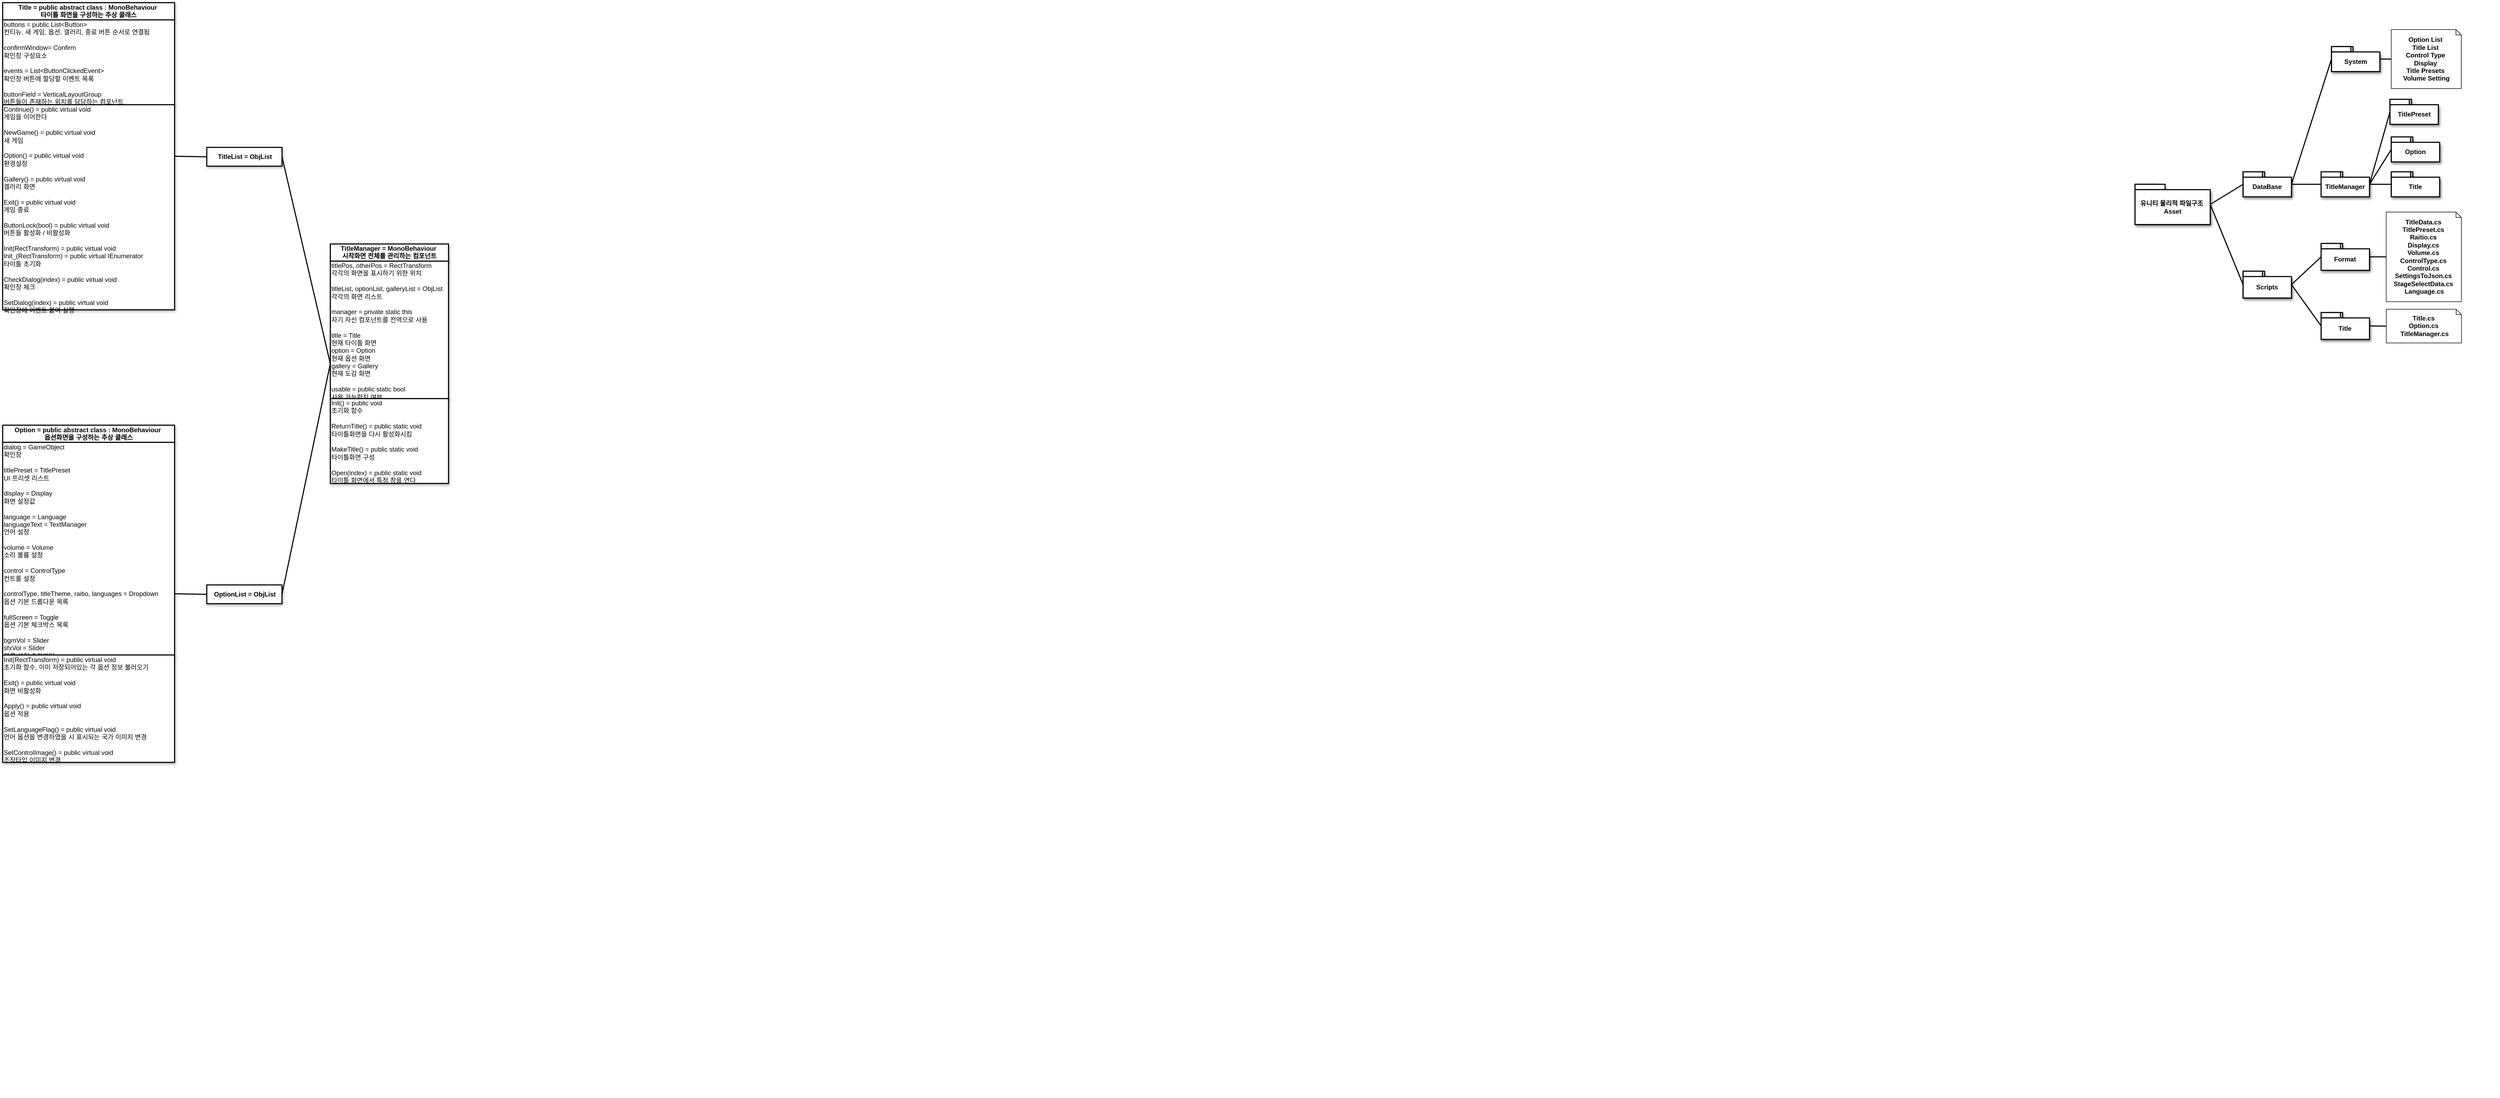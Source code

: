 <mxfile version="21.6.6" type="device">
  <diagram name="페이지-1" id="QL_9wsXnsaVIYpuiSXiQ">
    <mxGraphModel dx="2607" dy="1333" grid="1" gridSize="10" guides="1" tooltips="1" connect="1" arrows="1" fold="1" page="1" pageScale="1" pageWidth="827" pageHeight="1169" math="0" shadow="0">
      <root>
        <mxCell id="0" />
        <mxCell id="1" parent="0" />
        <mxCell id="ZIbTZjHyzcT9zax5rJuE-1" style="shape=rect;fillColor=none;strokeColor=none;shadow=1;strokeWidth=2;opacity=100.0;gliffyId=37;" vertex="1" parent="1">
          <mxGeometry x="370" y="80" width="320" height="572" as="geometry" />
        </mxCell>
        <mxCell id="ZIbTZjHyzcT9zax5rJuE-2" value="&lt;div style=&#39;width: 317.0px;height:auto;word-break: break-word;&#39;&gt;&lt;div align=&quot;center&quot;&gt;&lt;span style=&quot;font-size: 12px; font-family: Arial; white-space: pre-wrap; font-weight: bold; text-decoration: none; line-height: 14px; color: rgb(0, 0, 0);&quot;&gt;Title = public abstract class : MonoBehaviour &lt;/span&gt;&lt;/div&gt;&lt;div align=&quot;center&quot;&gt;&lt;span style=&quot;font-size: 12px; font-family: Arial; white-space: pre-wrap; font-weight: bold; text-decoration: none; line-height: 14px; color: rgb(0, 0, 0);&quot;&gt;타이틀 화면을 구성하는 추상 클래스&lt;/span&gt;&lt;/div&gt;&lt;/div&gt;" style="shape=rect;shadow=1;strokeWidth=2;fillColor=#ffffff;strokeColor=#000000;opacity=100.0;html=1;nl2Br=0;verticalAlign=top;align=center;spacingLeft=0.0;spacingRight=0;spacingTop=-5.0;spacingBottom=2;whiteSpace=wrap;gliffyId=38;" vertex="1" parent="ZIbTZjHyzcT9zax5rJuE-1">
          <mxGeometry width="320" height="32" as="geometry" />
        </mxCell>
        <mxCell id="ZIbTZjHyzcT9zax5rJuE-3" value="&lt;div style=&#39;width: 317.0px;height:auto;word-break: break-word;&#39;&gt;&lt;div align=&quot;left&quot;&gt;&lt;span style=&quot;font-size: 12px; font-family: Arial; white-space: pre-wrap; font-weight: normal; text-decoration: none; line-height: 14px; color: rgb(0, 0, 0);&quot;&gt;buttons = public List&amp;lt;Button&amp;gt; &lt;/span&gt;&lt;/div&gt;&lt;div align=&quot;left&quot;&gt;&lt;span style=&quot;font-size: 12px; font-family: Arial; white-space: pre-wrap; font-weight: normal; text-decoration: none; line-height: 14px; color: rgb(0, 0, 0);&quot;&gt;컨티뉴, 새 게임, 옵션, 갤러리, 종료 버튼 순서로 연결됨 &lt;/span&gt;&lt;/div&gt;&lt;div align=&quot;left&quot;&gt;&lt;span style=&quot;font-size: 12px; font-family: Arial; white-space: pre-wrap; font-weight: normal; text-decoration: none; line-height: 14px; color: rgb(0, 0, 0);&quot;&gt; &lt;/span&gt;&lt;/div&gt;&lt;div align=&quot;left&quot;&gt;&lt;span style=&quot;font-size: 12px; font-family: Arial; white-space: pre-wrap; font-weight: normal; text-decoration: none; line-height: 14px; color: rgb(0, 0, 0);&quot;&gt;confirmWindow= Confirm &lt;/span&gt;&lt;/div&gt;&lt;div align=&quot;left&quot;&gt;&lt;span style=&quot;font-size: 12px; font-family: Arial; white-space: pre-wrap; font-weight: normal; text-decoration: none; line-height: 14px; color: rgb(0, 0, 0);&quot;&gt;확인창 구성요소 &lt;/span&gt;&lt;/div&gt;&lt;div align=&quot;left&quot;&gt;&lt;span style=&quot;font-size: 12px; font-family: Arial; white-space: pre-wrap; font-weight: normal; text-decoration: none; line-height: 14px; color: rgb(0, 0, 0);&quot;&gt; &lt;/span&gt;&lt;/div&gt;&lt;div align=&quot;left&quot;&gt;&lt;span style=&quot;font-size: 12px; font-family: Arial; white-space: pre-wrap; font-weight: normal; text-decoration: none; line-height: 14px; color: rgb(0, 0, 0);&quot;&gt;events = List&amp;lt;ButtonClickedEvent&amp;gt;  &lt;/span&gt;&lt;/div&gt;&lt;div align=&quot;left&quot;&gt;&lt;span style=&quot;font-size: 12px; font-family: Arial; white-space: pre-wrap; font-weight: normal; text-decoration: none; line-height: 14px; color: rgb(0, 0, 0);&quot;&gt;확인창 버튼에 할당할 이벤트 목록 &lt;/span&gt;&lt;/div&gt;&lt;div align=&quot;left&quot;&gt;&lt;span style=&quot;font-size: 12px; font-family: Arial; white-space: pre-wrap; font-weight: normal; text-decoration: none; line-height: 14px; color: rgb(0, 0, 0);&quot;&gt; &lt;/span&gt;&lt;/div&gt;&lt;div align=&quot;left&quot;&gt;&lt;span style=&quot;font-size: 12px; font-family: Arial; white-space: pre-wrap; font-weight: normal; text-decoration: none; line-height: 14px; color: rgb(0, 0, 0);&quot;&gt;buttonField = VerticalLayoutGroup  &lt;/span&gt;&lt;/div&gt;&lt;div align=&quot;left&quot;&gt;&lt;span style=&quot;font-size: 12px; font-family: Arial; white-space: pre-wrap; font-weight: normal; text-decoration: none; line-height: 14px; color: rgb(0, 0, 0);&quot;&gt;버튼들이 존재하는 위치를 담당하는 컴포넌트&lt;/span&gt;&lt;/div&gt;&lt;/div&gt;" style="shape=rect;shadow=1;strokeWidth=2;fillColor=#ffffff;strokeColor=#000000;opacity=100.0;html=1;nl2Br=0;verticalAlign=top;align=left;spacingLeft=0.0;spacingRight=0;spacingTop=-5.0;spacingBottom=2;whiteSpace=wrap;gliffyId=40;" vertex="1" parent="ZIbTZjHyzcT9zax5rJuE-1">
          <mxGeometry y="32" width="320" height="158" as="geometry" />
        </mxCell>
        <mxCell id="ZIbTZjHyzcT9zax5rJuE-4" value="&lt;div style=&#39;width: 317.0px;height:auto;word-break: break-word;&#39;&gt;&lt;div align=&quot;left&quot;&gt;&lt;span style=&quot;font-size: 12px; font-family: Arial; white-space: pre-wrap; font-weight: normal; text-decoration: none; line-height: 14px; color: rgb(0, 0, 0);&quot;&gt;Continue() = public virtual void &lt;/span&gt;&lt;/div&gt;&lt;div align=&quot;left&quot;&gt;&lt;span style=&quot;font-size: 12px; font-family: Arial; white-space: pre-wrap; font-weight: normal; text-decoration: none; line-height: 14px; color: rgb(0, 0, 0);&quot;&gt;게임을 이어한다 &lt;/span&gt;&lt;/div&gt;&lt;div align=&quot;left&quot;&gt;&lt;span style=&quot;font-size: 12px; font-family: Arial; white-space: pre-wrap; font-weight: normal; text-decoration: none; line-height: 14px; color: rgb(0, 0, 0);&quot;&gt; &lt;/span&gt;&lt;/div&gt;&lt;div align=&quot;left&quot;&gt;&lt;span style=&quot;font-size: 12px; font-family: Arial; white-space: pre-wrap; font-weight: normal; text-decoration: none; line-height: 14px; color: rgb(0, 0, 0);&quot;&gt;NewGame() = public virtual void &lt;/span&gt;&lt;/div&gt;&lt;div align=&quot;left&quot;&gt;&lt;span style=&quot;font-size: 12px; font-family: Arial; white-space: pre-wrap; font-weight: normal; text-decoration: none; line-height: 14px; color: rgb(0, 0, 0);&quot;&gt;새 게임 &lt;/span&gt;&lt;/div&gt;&lt;div align=&quot;left&quot;&gt;&lt;span style=&quot;font-size: 12px; font-family: Arial; white-space: pre-wrap; font-weight: normal; text-decoration: none; line-height: 14px; color: rgb(0, 0, 0);&quot;&gt; &lt;/span&gt;&lt;/div&gt;&lt;div align=&quot;left&quot;&gt;&lt;span style=&quot;font-size: 12px; font-family: Arial; white-space: pre-wrap; font-weight: normal; text-decoration: none; line-height: 14px; color: rgb(0, 0, 0);&quot;&gt;Option() = public virtual void &lt;/span&gt;&lt;/div&gt;&lt;div align=&quot;left&quot;&gt;&lt;span style=&quot;font-size: 12px; font-family: Arial; white-space: pre-wrap; font-weight: normal; text-decoration: none; line-height: 14px; color: rgb(0, 0, 0);&quot;&gt;환경설정 &lt;/span&gt;&lt;/div&gt;&lt;div align=&quot;left&quot;&gt;&lt;span style=&quot;font-size: 12px; font-family: Arial; white-space: pre-wrap; font-weight: normal; text-decoration: none; line-height: 14px; color: rgb(0, 0, 0);&quot;&gt; &lt;/span&gt;&lt;/div&gt;&lt;div align=&quot;left&quot;&gt;&lt;span style=&quot;font-size: 12px; font-family: Arial; white-space: pre-wrap; font-weight: normal; text-decoration: none; line-height: 14px; color: rgb(0, 0, 0);&quot;&gt;Gallery() = public virtual void &lt;/span&gt;&lt;/div&gt;&lt;div align=&quot;left&quot;&gt;&lt;span style=&quot;font-size: 12px; font-family: Arial; white-space: pre-wrap; font-weight: normal; text-decoration: none; line-height: 14px; color: rgb(0, 0, 0);&quot;&gt;겔러리 화면 &lt;/span&gt;&lt;/div&gt;&lt;div align=&quot;left&quot;&gt;&lt;span style=&quot;font-size: 12px; font-family: Arial; white-space: pre-wrap; font-weight: normal; text-decoration: none; line-height: 14px; color: rgb(0, 0, 0);&quot;&gt; &lt;/span&gt;&lt;/div&gt;&lt;div align=&quot;left&quot;&gt;&lt;span style=&quot;font-size: 12px; font-family: Arial; white-space: pre-wrap; font-weight: normal; text-decoration: none; line-height: 14px; color: rgb(0, 0, 0);&quot;&gt;Exit() = public virtual void &lt;/span&gt;&lt;/div&gt;&lt;div align=&quot;left&quot;&gt;&lt;span style=&quot;font-size: 12px; font-family: Arial; white-space: pre-wrap; font-weight: normal; text-decoration: none; line-height: 14px; color: rgb(0, 0, 0);&quot;&gt;게임 종료 &lt;/span&gt;&lt;/div&gt;&lt;div align=&quot;left&quot;&gt;&lt;span style=&quot;font-size: 12px; font-family: Arial; white-space: pre-wrap; font-weight: normal; text-decoration: none; line-height: 14px; color: rgb(0, 0, 0);&quot;&gt; &lt;/span&gt;&lt;/div&gt;&lt;div align=&quot;left&quot;&gt;&lt;span style=&quot;font-size: 12px; font-family: Arial; white-space: pre-wrap; font-weight: normal; text-decoration: none; line-height: 14px; color: rgb(0, 0, 0);&quot;&gt;ButtonLock(bool) = public virtual void &lt;/span&gt;&lt;/div&gt;&lt;div align=&quot;left&quot;&gt;&lt;span style=&quot;font-size: 12px; font-family: Arial; white-space: pre-wrap; font-weight: normal; text-decoration: none; line-height: 14px; color: rgb(0, 0, 0);&quot;&gt;버튼들 활성화 / 비활성화 &lt;/span&gt;&lt;/div&gt;&lt;div align=&quot;left&quot;&gt;&lt;span style=&quot;font-size: 12px; font-family: Arial; white-space: pre-wrap; font-weight: normal; text-decoration: none; line-height: 14px; color: rgb(0, 0, 0);&quot;&gt; &lt;/span&gt;&lt;/div&gt;&lt;div align=&quot;left&quot;&gt;&lt;span style=&quot;font-size: 12px; font-family: Arial; white-space: pre-wrap; font-weight: normal; text-decoration: none; line-height: 14px; color: rgb(0, 0, 0);&quot;&gt;Init(RectTransform) = public virtual void  &lt;/span&gt;&lt;/div&gt;&lt;div align=&quot;left&quot;&gt;&lt;span style=&quot;font-size: 12px; font-family: Arial; white-space: pre-wrap; font-weight: normal; text-decoration: none; line-height: 14px; color: rgb(0, 0, 0);&quot;&gt;Init_(RectTransform) = public virtual IEnumerator  &lt;/span&gt;&lt;/div&gt;&lt;div align=&quot;left&quot;&gt;&lt;span style=&quot;font-size: 12px; font-family: Arial; white-space: pre-wrap; font-weight: normal; text-decoration: none; line-height: 14px; color: rgb(0, 0, 0);&quot;&gt;타이틀 초기화 &lt;/span&gt;&lt;/div&gt;&lt;div align=&quot;left&quot;&gt;&lt;span style=&quot;font-size: 12px; font-family: Arial; white-space: pre-wrap; font-weight: normal; text-decoration: none; line-height: 14px; color: rgb(0, 0, 0);&quot;&gt; &lt;/span&gt;&lt;/div&gt;&lt;div align=&quot;left&quot;&gt;&lt;span style=&quot;font-size: 12px; font-family: Arial; white-space: pre-wrap; font-weight: normal; text-decoration: none; line-height: 14px; color: rgb(0, 0, 0);&quot;&gt;CheckDialog(index) = public virtual void  &lt;/span&gt;&lt;/div&gt;&lt;div align=&quot;left&quot;&gt;&lt;span style=&quot;font-size: 12px; font-family: Arial; white-space: pre-wrap; font-weight: normal; text-decoration: none; line-height: 14px; color: rgb(0, 0, 0);&quot;&gt;확인창 체크 &lt;/span&gt;&lt;/div&gt;&lt;div align=&quot;left&quot;&gt;&lt;span style=&quot;font-size: 12px; font-family: Arial; white-space: pre-wrap; font-weight: normal; text-decoration: none; line-height: 14px; color: rgb(0, 0, 0);&quot;&gt; &lt;/span&gt;&lt;/div&gt;&lt;div align=&quot;left&quot;&gt;&lt;span style=&quot;font-size: 12px; font-family: Arial; white-space: pre-wrap; font-weight: normal; text-decoration: none; line-height: 14px; color: rgb(0, 0, 0);&quot;&gt;SetDialog(index) = public virtual void  &lt;/span&gt;&lt;/div&gt;&lt;div align=&quot;left&quot;&gt;&lt;span style=&quot;font-size: 12px; font-family: Arial; white-space: pre-wrap; font-weight: normal; text-decoration: none; line-height: 14px; color: rgb(0, 0, 0);&quot;&gt;확인창에 이벤트 붙여 실행&lt;/span&gt;&lt;/div&gt;&lt;/div&gt;" style="shape=rect;shadow=1;strokeWidth=2;fillColor=#ffffff;strokeColor=#000000;opacity=100.0;html=1;nl2Br=0;verticalAlign=top;align=left;spacingLeft=0.0;spacingRight=0;spacingTop=-5.0;spacingBottom=2;whiteSpace=wrap;gliffyId=42;" vertex="1" parent="ZIbTZjHyzcT9zax5rJuE-1">
          <mxGeometry y="190" width="320" height="382" as="geometry" />
        </mxCell>
        <mxCell id="ZIbTZjHyzcT9zax5rJuE-5" value="&lt;div style=&#39;width: 133.0px;height:auto;word-break: break-word;&#39;&gt;&lt;div align=&quot;center&quot;&gt;&lt;span style=&quot;font-size: 12px; font-family: Arial; white-space: pre-wrap; font-weight: bold; text-decoration: none; line-height: 14px; color: rgb(0, 0, 0);&quot;&gt;TitleList = ObjList&lt;/span&gt;&lt;/div&gt;&lt;/div&gt;" style="shape=rect;shadow=1;strokeWidth=2;fillColor=#ffffff;strokeColor=#000000;opacity=100.0;html=1;nl2Br=0;verticalAlign=middle;align=center;spacingLeft=2.0;spacingRight=0;whiteSpace=wrap;gliffyId=35;" vertex="1" parent="1">
          <mxGeometry x="750" y="349.5" width="140" height="35" as="geometry" />
        </mxCell>
        <mxCell id="ZIbTZjHyzcT9zax5rJuE-6" style="shape=filledEdge;strokeWidth=2;strokeColor=#000000;fillColor=none;startArrow=none;startFill=0;startSize=6;endArrow=none;endFill=0;endSize=6;rounded=0;gliffyId=34;exitX=1.0;exitY=0.5;exitPerimeter=0;entryX=0.0;entryY=0.5;entryPerimeter=0;" edge="1" parent="1" source="ZIbTZjHyzcT9zax5rJuE-1" target="ZIbTZjHyzcT9zax5rJuE-5">
          <mxGeometry width="100" height="100" relative="1" as="geometry">
            <Array as="points">
              <mxPoint x="690" y="366" />
              <mxPoint x="750" y="367" />
            </Array>
          </mxGeometry>
        </mxCell>
        <mxCell id="ZIbTZjHyzcT9zax5rJuE-7" value="&lt;div style=&#39;width: 133.0px;height:auto;word-break: break-word;&#39;&gt;&lt;div align=&quot;center&quot;&gt;&lt;span style=&quot;font-size: 12px; font-family: Arial; white-space: pre-wrap; font-weight: bold; text-decoration: none; line-height: 14px; color: rgb(0, 0, 0);&quot;&gt;OptionList = ObjList&lt;/span&gt;&lt;/div&gt;&lt;/div&gt;" style="shape=rect;shadow=1;strokeWidth=2;fillColor=#ffffff;strokeColor=#000000;opacity=100.0;html=1;nl2Br=0;verticalAlign=middle;align=center;spacingLeft=2.0;spacingRight=0;whiteSpace=wrap;gliffyId=32;" vertex="1" parent="1">
          <mxGeometry x="750" y="1164.395" width="140" height="35" as="geometry" />
        </mxCell>
        <mxCell id="ZIbTZjHyzcT9zax5rJuE-8" style="shape=rect;fillColor=none;strokeColor=none;shadow=1;strokeWidth=2;opacity=100.0;gliffyId=23;" vertex="1" parent="1">
          <mxGeometry x="980" y="529.395" width="220" height="446" as="geometry" />
        </mxCell>
        <mxCell id="ZIbTZjHyzcT9zax5rJuE-9" value="&lt;div style=&#39;width: 217.0px;height:auto;word-break: break-word;&#39;&gt;&lt;div align=&quot;center&quot;&gt;&lt;span style=&quot;font-size: 12px; font-family: Arial; white-space: pre-wrap; font-weight: bold; text-decoration: none; line-height: 14px; color: rgb(0, 0, 0);&quot;&gt;TitleManager = MonoBehaviour &lt;/span&gt;&lt;/div&gt;&lt;div align=&quot;center&quot;&gt;&lt;span style=&quot;font-size: 12px; font-family: Arial; white-space: pre-wrap; font-weight: bold; text-decoration: none; line-height: 14px; color: rgb(0, 0, 0);&quot;&gt;시작화면 전체를 관리하는 컴포넌트&lt;/span&gt;&lt;/div&gt;&lt;/div&gt;" style="shape=rect;shadow=1;strokeWidth=2;fillColor=#ffffff;strokeColor=#000000;opacity=100.0;html=1;nl2Br=0;verticalAlign=top;align=center;spacingLeft=0.0;spacingRight=0;spacingTop=-5.0;spacingBottom=2;whiteSpace=wrap;gliffyId=24;" vertex="1" parent="ZIbTZjHyzcT9zax5rJuE-8">
          <mxGeometry width="220" height="32" as="geometry" />
        </mxCell>
        <mxCell id="ZIbTZjHyzcT9zax5rJuE-10" value="&lt;div style=&#39;width: 217.0px;height:auto;word-break: break-word;&#39;&gt;&lt;div align=&quot;left&quot;&gt;&lt;span style=&quot;font-size: 12px; font-family: Arial; white-space: pre-wrap; font-weight: normal; text-decoration: none; line-height: 14px; color: rgb(0, 0, 0);&quot;&gt;titlePos, otherPos = RectTransform &lt;/span&gt;&lt;/div&gt;&lt;div align=&quot;left&quot;&gt;&lt;span style=&quot;font-size: 12px; font-family: Arial; white-space: pre-wrap; font-weight: normal; text-decoration: none; line-height: 14px; color: rgb(0, 0, 0);&quot;&gt;각각의 화면을 표시하기 위한 위치 &lt;/span&gt;&lt;/div&gt;&lt;div align=&quot;left&quot;&gt;&lt;span style=&quot;font-size: 12px; font-family: Arial; white-space: pre-wrap; font-weight: normal; text-decoration: none; line-height: 14px; color: rgb(0, 0, 0);&quot;&gt; &lt;/span&gt;&lt;/div&gt;&lt;div align=&quot;left&quot;&gt;&lt;span style=&quot;font-size: 12px; font-family: Arial; white-space: pre-wrap; font-weight: normal; text-decoration: none; line-height: 14px; color: rgb(0, 0, 0);&quot;&gt;titleList, optionList, galleryList = ObjList &lt;/span&gt;&lt;/div&gt;&lt;div align=&quot;left&quot;&gt;&lt;span style=&quot;font-size: 12px; font-family: Arial; white-space: pre-wrap; font-weight: normal; text-decoration: none; line-height: 14px; color: rgb(0, 0, 0);&quot;&gt;각각의 화면 리스트 &lt;/span&gt;&lt;/div&gt;&lt;div align=&quot;left&quot;&gt;&lt;span style=&quot;font-size: 12px; font-family: Arial; white-space: pre-wrap; font-weight: normal; text-decoration: none; line-height: 14px; color: rgb(0, 0, 0);&quot;&gt; &lt;/span&gt;&lt;/div&gt;&lt;div align=&quot;left&quot;&gt;&lt;span style=&quot;font-size: 12px; font-family: Arial; white-space: pre-wrap; font-weight: normal; text-decoration: none; line-height: 14px; color: rgb(0, 0, 0);&quot;&gt;manager = private static this &lt;/span&gt;&lt;/div&gt;&lt;div align=&quot;left&quot;&gt;&lt;span style=&quot;font-size: 12px; font-family: Arial; white-space: pre-wrap; font-weight: normal; text-decoration: none; line-height: 14px; color: rgb(0, 0, 0);&quot;&gt;자기 자신 컴포넌트를 전역으로 사용 &lt;/span&gt;&lt;/div&gt;&lt;div align=&quot;left&quot;&gt;&lt;span style=&quot;font-size: 12px; font-family: Arial; white-space: pre-wrap; font-weight: normal; text-decoration: none; line-height: 14px; color: rgb(0, 0, 0);&quot;&gt; &lt;/span&gt;&lt;/div&gt;&lt;div align=&quot;left&quot;&gt;&lt;span style=&quot;font-size: 12px; font-family: Arial; white-space: pre-wrap; font-weight: normal; text-decoration: none; line-height: 14px; color: rgb(0, 0, 0);&quot;&gt;title = Title  &lt;/span&gt;&lt;/div&gt;&lt;div align=&quot;left&quot;&gt;&lt;span style=&quot;font-size: 12px; font-family: Arial; white-space: pre-wrap; font-weight: normal; text-decoration: none; line-height: 14px; color: rgb(0, 0, 0);&quot;&gt;현재 타이틀 화면 &lt;/span&gt;&lt;/div&gt;&lt;div align=&quot;left&quot;&gt;&lt;span style=&quot;font-size: 12px; font-family: Arial; white-space: pre-wrap; font-weight: normal; text-decoration: none; line-height: 14px; color: rgb(0, 0, 0);&quot;&gt;option = Option  &lt;/span&gt;&lt;/div&gt;&lt;div align=&quot;left&quot;&gt;&lt;span style=&quot;font-size: 12px; font-family: Arial; white-space: pre-wrap; font-weight: normal; text-decoration: none; line-height: 14px; color: rgb(0, 0, 0);&quot;&gt;현재 옵션 화면 &lt;/span&gt;&lt;/div&gt;&lt;div align=&quot;left&quot;&gt;&lt;span style=&quot;font-size: 12px; font-family: Arial; white-space: pre-wrap; font-weight: normal; text-decoration: none; line-height: 14px; color: rgb(0, 0, 0);&quot;&gt;gallery = Gallery &lt;/span&gt;&lt;/div&gt;&lt;div align=&quot;left&quot;&gt;&lt;span style=&quot;font-size: 12px; font-family: Arial; white-space: pre-wrap; font-weight: normal; text-decoration: none; line-height: 14px; color: rgb(0, 0, 0);&quot;&gt;현재 도감 화면 &lt;/span&gt;&lt;/div&gt;&lt;div align=&quot;left&quot;&gt;&lt;span style=&quot;font-size: 12px; font-family: Arial; white-space: pre-wrap; font-weight: normal; text-decoration: none; line-height: 14px; color: rgb(0, 0, 0);&quot;&gt; &lt;/span&gt;&lt;/div&gt;&lt;div align=&quot;left&quot;&gt;&lt;span style=&quot;font-size: 12px; font-family: Arial; white-space: pre-wrap; font-weight: normal; text-decoration: none; line-height: 14px; color: rgb(0, 0, 0);&quot;&gt;usable = public static bool  &lt;/span&gt;&lt;/div&gt;&lt;div align=&quot;left&quot;&gt;&lt;span style=&quot;font-size: 12px; font-family: Arial; white-space: pre-wrap; font-weight: normal; text-decoration: none; line-height: 14px; color: rgb(0, 0, 0);&quot;&gt;사용 가능한지 여부&lt;/span&gt;&lt;/div&gt;&lt;/div&gt;" style="shape=rect;shadow=1;strokeWidth=2;fillColor=#ffffff;strokeColor=#000000;opacity=100.0;html=1;nl2Br=0;verticalAlign=top;align=left;spacingLeft=0.0;spacingRight=0;spacingTop=-5.0;spacingBottom=2;whiteSpace=wrap;gliffyId=26;" vertex="1" parent="ZIbTZjHyzcT9zax5rJuE-8">
          <mxGeometry y="32" width="220" height="256" as="geometry" />
        </mxCell>
        <mxCell id="ZIbTZjHyzcT9zax5rJuE-11" value="&lt;div style=&#39;width: 217.0px;height:auto;word-break: break-word;&#39;&gt;&lt;div align=&quot;left&quot;&gt;&lt;span style=&quot;font-size: 12px; font-family: Arial; white-space: pre-wrap; font-weight: normal; text-decoration: none; line-height: 14px; color: rgb(0, 0, 0);&quot;&gt;Init() = public void &lt;/span&gt;&lt;/div&gt;&lt;div align=&quot;left&quot;&gt;&lt;span style=&quot;font-size: 12px; font-family: Arial; white-space: pre-wrap; font-weight: normal; text-decoration: none; line-height: 14px; color: rgb(0, 0, 0);&quot;&gt;초기화 함수 &lt;/span&gt;&lt;/div&gt;&lt;div align=&quot;left&quot;&gt;&lt;span style=&quot;font-size: 12px; font-family: Arial; white-space: pre-wrap; font-weight: normal; text-decoration: none; line-height: 14px; color: rgb(0, 0, 0);&quot;&gt; &lt;/span&gt;&lt;/div&gt;&lt;div align=&quot;left&quot;&gt;&lt;span style=&quot;font-size: 12px; font-family: Arial; white-space: pre-wrap; font-weight: normal; text-decoration: none; line-height: 14px; color: rgb(0, 0, 0);&quot;&gt;ReturnTitle() = public static void &lt;/span&gt;&lt;/div&gt;&lt;div align=&quot;left&quot;&gt;&lt;span style=&quot;font-size: 12px; font-family: Arial; white-space: pre-wrap; font-weight: normal; text-decoration: none; line-height: 14px; color: rgb(0, 0, 0);&quot;&gt;타이틀화면을 다시 활성화시킴 &lt;/span&gt;&lt;/div&gt;&lt;div align=&quot;left&quot;&gt;&lt;span style=&quot;font-size: 12px; font-family: Arial; white-space: pre-wrap; font-weight: normal; text-decoration: none; line-height: 14px; color: rgb(0, 0, 0);&quot;&gt; &lt;/span&gt;&lt;/div&gt;&lt;div align=&quot;left&quot;&gt;&lt;span style=&quot;font-size: 12px; font-family: Arial; white-space: pre-wrap; font-weight: normal; text-decoration: none; line-height: 14px; color: rgb(0, 0, 0);&quot;&gt;MakeTitle() = public static void &lt;/span&gt;&lt;/div&gt;&lt;div align=&quot;left&quot;&gt;&lt;span style=&quot;font-size: 12px; font-family: Arial; white-space: pre-wrap; font-weight: normal; text-decoration: none; line-height: 14px; color: rgb(0, 0, 0);&quot;&gt;타이틀화면 구성 &lt;/span&gt;&lt;/div&gt;&lt;div align=&quot;left&quot;&gt;&lt;span style=&quot;font-size: 12px; font-family: Arial; white-space: pre-wrap; font-weight: normal; text-decoration: none; line-height: 14px; color: rgb(0, 0, 0);&quot;&gt; &lt;/span&gt;&lt;/div&gt;&lt;div align=&quot;left&quot;&gt;&lt;span style=&quot;font-size: 12px; font-family: Arial; white-space: pre-wrap; font-weight: normal; text-decoration: none; line-height: 14px; color: rgb(0, 0, 0);&quot;&gt;Open(index) = public static void  &lt;/span&gt;&lt;/div&gt;&lt;div align=&quot;left&quot;&gt;&lt;span style=&quot;font-size: 12px; font-family: Arial; white-space: pre-wrap; font-weight: normal; text-decoration: none; line-height: 14px; color: rgb(0, 0, 0);&quot;&gt;타이틀 화면에서 특정 창을 연다&lt;/span&gt;&lt;/div&gt;&lt;/div&gt;" style="shape=rect;shadow=1;strokeWidth=2;fillColor=#ffffff;strokeColor=#000000;opacity=100.0;html=1;nl2Br=0;verticalAlign=top;align=left;spacingLeft=0.0;spacingRight=0;spacingTop=-5.0;spacingBottom=2;whiteSpace=wrap;gliffyId=28;" vertex="1" parent="ZIbTZjHyzcT9zax5rJuE-8">
          <mxGeometry y="288" width="220" height="158" as="geometry" />
        </mxCell>
        <mxCell id="ZIbTZjHyzcT9zax5rJuE-12" style="shape=filledEdge;strokeWidth=2;strokeColor=#000000;fillColor=none;startArrow=none;startFill=0;startSize=6;endArrow=none;endFill=0;endSize=6;rounded=0;gliffyId=22;exitX=1.0;exitY=0.5;exitPerimeter=0;entryX=0.0;entryY=0.5;entryPerimeter=0;" edge="1" parent="1" source="ZIbTZjHyzcT9zax5rJuE-5" target="ZIbTZjHyzcT9zax5rJuE-8">
          <mxGeometry width="100" height="100" relative="1" as="geometry">
            <Array as="points">
              <mxPoint x="890" y="367" />
              <mxPoint x="980" y="752.395" />
            </Array>
          </mxGeometry>
        </mxCell>
        <mxCell id="ZIbTZjHyzcT9zax5rJuE-13" style="shape=filledEdge;strokeWidth=2;strokeColor=#000000;fillColor=none;startArrow=none;startFill=0;startSize=6;endArrow=none;endFill=0;endSize=6;rounded=0;gliffyId=21;exitX=1.0;exitY=0.5;exitPerimeter=0;entryX=0.0;entryY=0.5;entryPerimeter=0;" edge="1" parent="1" source="ZIbTZjHyzcT9zax5rJuE-7" target="ZIbTZjHyzcT9zax5rJuE-8">
          <mxGeometry width="100" height="100" relative="1" as="geometry">
            <Array as="points">
              <mxPoint x="890" y="1181.895" />
              <mxPoint x="980" y="752.395" />
            </Array>
          </mxGeometry>
        </mxCell>
        <mxCell id="ZIbTZjHyzcT9zax5rJuE-14" style="shape=filledEdge;strokeWidth=2;strokeColor=#000000;fillColor=none;startArrow=none;startFill=0;startSize=6;endArrow=none;endFill=0;endSize=6;rounded=0;gliffyId=19;edgeStyle=orthogonalEdgeStyle;" edge="1" parent="1">
          <mxGeometry width="100" height="100" relative="1" as="geometry">
            <mxPoint x="923" y="372.395" as="sourcePoint" />
            <mxPoint x="923" y="372.395" as="targetPoint" />
          </mxGeometry>
        </mxCell>
        <mxCell id="ZIbTZjHyzcT9zax5rJuE-15" style="shape=rect;fillColor=none;strokeColor=none;shadow=1;strokeWidth=2;opacity=100.0;gliffyId=12;" vertex="1" parent="1">
          <mxGeometry x="370" y="866.895" width="320" height="628" as="geometry" />
        </mxCell>
        <mxCell id="ZIbTZjHyzcT9zax5rJuE-16" value="&lt;div style=&#39;width: 317.0px;height:auto;word-break: break-word;&#39;&gt;&lt;div align=&quot;center&quot;&gt;&lt;span style=&quot;font-size: 12px; font-family: Arial; white-space: pre-wrap; font-weight: bold; text-decoration: none; line-height: 14px; color: rgb(0, 0, 0);&quot;&gt;Option = public abstract class : MonoBehaviour &lt;/span&gt;&lt;/div&gt;&lt;div align=&quot;center&quot;&gt;&lt;span style=&quot;font-size: 12px; font-family: Arial; white-space: pre-wrap; font-weight: bold; text-decoration: none; line-height: 14px; color: rgb(0, 0, 0);&quot;&gt;옵션화면을 구성하는 추상 클래스&lt;/span&gt;&lt;/div&gt;&lt;/div&gt;" style="shape=rect;shadow=1;strokeWidth=2;fillColor=#ffffff;strokeColor=#000000;opacity=100.0;html=1;nl2Br=0;verticalAlign=top;align=center;spacingLeft=0.0;spacingRight=0;spacingTop=-5.0;spacingBottom=2;whiteSpace=wrap;gliffyId=13;" vertex="1" parent="ZIbTZjHyzcT9zax5rJuE-15">
          <mxGeometry width="320" height="32" as="geometry" />
        </mxCell>
        <mxCell id="ZIbTZjHyzcT9zax5rJuE-17" value="&lt;div style=&#39;width: 317.0px;height:auto;word-break: break-word;&#39;&gt;&lt;div align=&quot;left&quot;&gt;&lt;span style=&quot;font-size: 12px; font-family: Arial; white-space: pre-wrap; font-weight: normal; text-decoration: none; line-height: 14px; color: rgb(0, 0, 0);&quot;&gt;dialog = GameObject &lt;/span&gt;&lt;/div&gt;&lt;div align=&quot;left&quot;&gt;&lt;span style=&quot;font-size: 12px; font-family: Arial; white-space: pre-wrap; font-weight: normal; text-decoration: none; line-height: 14px; color: rgb(0, 0, 0);&quot;&gt;확인창 &lt;/span&gt;&lt;/div&gt;&lt;div align=&quot;left&quot;&gt;&lt;span style=&quot;font-size: 12px; font-family: Arial; white-space: pre-wrap; font-weight: normal; text-decoration: none; line-height: 14px; color: rgb(0, 0, 0);&quot;&gt; &lt;/span&gt;&lt;/div&gt;&lt;div align=&quot;left&quot;&gt;&lt;span style=&quot;font-size: 12px; font-family: Arial; white-space: pre-wrap; font-weight: normal; text-decoration: none; line-height: 14px; color: rgb(0, 0, 0);&quot;&gt;titlePreset = TitlePreset  &lt;/span&gt;&lt;/div&gt;&lt;div align=&quot;left&quot;&gt;&lt;span style=&quot;font-size: 12px; font-family: Arial; white-space: pre-wrap; font-weight: normal; text-decoration: none; line-height: 14px; color: rgb(0, 0, 0);&quot;&gt;UI 프리셋 리스트 &lt;/span&gt;&lt;/div&gt;&lt;div align=&quot;left&quot;&gt;&lt;span style=&quot;font-size: 12px; font-family: Arial; white-space: pre-wrap; font-weight: normal; text-decoration: none; line-height: 14px; color: rgb(0, 0, 0);&quot;&gt; &lt;/span&gt;&lt;/div&gt;&lt;div align=&quot;left&quot;&gt;&lt;span style=&quot;font-size: 12px; font-family: Arial; white-space: pre-wrap; font-weight: normal; text-decoration: none; line-height: 14px; color: rgb(0, 0, 0);&quot;&gt;display = Display  &lt;/span&gt;&lt;/div&gt;&lt;div align=&quot;left&quot;&gt;&lt;span style=&quot;font-size: 12px; font-family: Arial; white-space: pre-wrap; font-weight: normal; text-decoration: none; line-height: 14px; color: rgb(0, 0, 0);&quot;&gt;화면 설정값 &lt;/span&gt;&lt;/div&gt;&lt;div align=&quot;left&quot;&gt;&lt;span style=&quot;font-size: 12px; font-family: Arial; white-space: pre-wrap; font-weight: normal; text-decoration: none; line-height: 14px; color: rgb(0, 0, 0);&quot;&gt; &lt;/span&gt;&lt;/div&gt;&lt;div align=&quot;left&quot;&gt;&lt;span style=&quot;font-size: 12px; font-family: Arial; white-space: pre-wrap; font-weight: normal; text-decoration: none; line-height: 14px; color: rgb(0, 0, 0);&quot;&gt;language = Language  &lt;/span&gt;&lt;/div&gt;&lt;div align=&quot;left&quot;&gt;&lt;span style=&quot;font-size: 12px; font-family: Arial; white-space: pre-wrap; font-weight: normal; text-decoration: none; line-height: 14px; color: rgb(0, 0, 0);&quot;&gt;languageText = TextManager  &lt;/span&gt;&lt;/div&gt;&lt;div align=&quot;left&quot;&gt;&lt;span style=&quot;font-size: 12px; font-family: Arial; white-space: pre-wrap; font-weight: normal; text-decoration: none; line-height: 14px; color: rgb(0, 0, 0);&quot;&gt;언어 설정 &lt;/span&gt;&lt;/div&gt;&lt;div align=&quot;left&quot;&gt;&lt;span style=&quot;font-size: 12px; font-family: Arial; white-space: pre-wrap; font-weight: normal; text-decoration: none; line-height: 14px; color: rgb(0, 0, 0);&quot;&gt; &lt;/span&gt;&lt;/div&gt;&lt;div align=&quot;left&quot;&gt;&lt;span style=&quot;font-size: 12px; font-family: Arial; white-space: pre-wrap; font-weight: normal; text-decoration: none; line-height: 14px; color: rgb(0, 0, 0);&quot;&gt;volume = Volume  &lt;/span&gt;&lt;/div&gt;&lt;div align=&quot;left&quot;&gt;&lt;span style=&quot;font-size: 12px; font-family: Arial; white-space: pre-wrap; font-weight: normal; text-decoration: none; line-height: 14px; color: rgb(0, 0, 0);&quot;&gt;소리 볼륨 설정 &lt;/span&gt;&lt;/div&gt;&lt;div align=&quot;left&quot;&gt;&lt;span style=&quot;font-size: 12px; font-family: Arial; white-space: pre-wrap; font-weight: normal; text-decoration: none; line-height: 14px; color: rgb(0, 0, 0);&quot;&gt; &lt;/span&gt;&lt;/div&gt;&lt;div align=&quot;left&quot;&gt;&lt;span style=&quot;font-size: 12px; font-family: Arial; white-space: pre-wrap; font-weight: normal; text-decoration: none; line-height: 14px; color: rgb(0, 0, 0);&quot;&gt;control = ControlType  &lt;/span&gt;&lt;/div&gt;&lt;div align=&quot;left&quot;&gt;&lt;span style=&quot;font-size: 12px; font-family: Arial; white-space: pre-wrap; font-weight: normal; text-decoration: none; line-height: 14px; color: rgb(0, 0, 0);&quot;&gt;컨트롤 설정 &lt;/span&gt;&lt;/div&gt;&lt;div align=&quot;left&quot;&gt;&lt;span style=&quot;font-size: 12px; font-family: Arial; white-space: pre-wrap; font-weight: normal; text-decoration: none; line-height: 14px; color: rgb(0, 0, 0);&quot;&gt; &lt;/span&gt;&lt;/div&gt;&lt;div align=&quot;left&quot;&gt;&lt;span style=&quot;font-size: 12px; font-family: Arial; white-space: pre-wrap; font-weight: normal; text-decoration: none; line-height: 14px; color: rgb(0, 0, 0);&quot;&gt;controlType, titleTheme, raitio, languages = Dropdown &lt;/span&gt;&lt;/div&gt;&lt;div align=&quot;left&quot;&gt;&lt;span style=&quot;font-size: 12px; font-family: Arial; white-space: pre-wrap; font-weight: normal; text-decoration: none; line-height: 14px; color: rgb(0, 0, 0);&quot;&gt;옵션 기본 드롭다운 목록 &lt;/span&gt;&lt;/div&gt;&lt;div align=&quot;left&quot;&gt;&lt;span style=&quot;font-size: 12px; font-family: Arial; white-space: pre-wrap; font-weight: normal; text-decoration: none; line-height: 14px; color: rgb(0, 0, 0);&quot;&gt; &lt;/span&gt;&lt;/div&gt;&lt;div align=&quot;left&quot;&gt;&lt;span style=&quot;font-size: 12px; font-family: Arial; white-space: pre-wrap; font-weight: normal; text-decoration: none; line-height: 14px; color: rgb(0, 0, 0);&quot;&gt;fullScreen = Toggle  &lt;/span&gt;&lt;/div&gt;&lt;div align=&quot;left&quot;&gt;&lt;span style=&quot;font-size: 12px; font-family: Arial; white-space: pre-wrap; font-weight: normal; text-decoration: none; line-height: 14px; color: rgb(0, 0, 0);&quot;&gt;옵션 기본 체크박스 목록 &lt;/span&gt;&lt;/div&gt;&lt;div align=&quot;left&quot;&gt;&lt;span style=&quot;font-size: 12px; font-family: Arial; white-space: pre-wrap; font-weight: normal; text-decoration: none; line-height: 14px; color: rgb(0, 0, 0);&quot;&gt; &lt;/span&gt;&lt;/div&gt;&lt;div align=&quot;left&quot;&gt;&lt;span style=&quot;font-size: 12px; font-family: Arial; white-space: pre-wrap; font-weight: normal; text-decoration: none; line-height: 14px; color: rgb(0, 0, 0);&quot;&gt;bgmVol = Slider  &lt;/span&gt;&lt;/div&gt;&lt;div align=&quot;left&quot;&gt;&lt;span style=&quot;font-size: 12px; font-family: Arial; white-space: pre-wrap; font-weight: normal; text-decoration: none; line-height: 14px; color: rgb(0, 0, 0);&quot;&gt;sfxVol = Slider  &lt;/span&gt;&lt;/div&gt;&lt;div align=&quot;left&quot;&gt;&lt;span style=&quot;font-size: 12px; font-family: Arial; white-space: pre-wrap; font-weight: normal; text-decoration: none; line-height: 14px; color: rgb(0, 0, 0);&quot;&gt;볼륨 설정 슬라이더 &lt;/span&gt;&lt;/div&gt;&lt;/div&gt;" style="shape=rect;shadow=1;strokeWidth=2;fillColor=#ffffff;strokeColor=#000000;opacity=100.0;html=1;nl2Br=0;verticalAlign=top;align=left;spacingLeft=0.0;spacingRight=0;spacingTop=-5.0;spacingBottom=2;whiteSpace=wrap;gliffyId=15;" vertex="1" parent="ZIbTZjHyzcT9zax5rJuE-15">
          <mxGeometry y="32" width="320" height="396" as="geometry" />
        </mxCell>
        <mxCell id="ZIbTZjHyzcT9zax5rJuE-18" value="&lt;div style=&#39;width: 317.0px;height:auto;word-break: break-word;&#39;&gt;&lt;div align=&quot;left&quot;&gt;&lt;span style=&quot;font-size: 12px; font-family: Arial; white-space: pre-wrap; font-weight: normal; text-decoration: none; line-height: 14px; color: rgb(0, 0, 0);&quot;&gt;Init(RectTransform) = public virtual void &lt;/span&gt;&lt;/div&gt;&lt;div align=&quot;left&quot;&gt;&lt;span style=&quot;font-size: 12px; font-family: Arial; white-space: pre-wrap; font-weight: normal; text-decoration: none; line-height: 14px; color: rgb(0, 0, 0);&quot;&gt;초기화 함수, 이미 저장되어있는 각 옵션 정보 불러오기 &lt;/span&gt;&lt;/div&gt;&lt;div align=&quot;left&quot;&gt;&lt;span style=&quot;font-size: 12px; font-family: Arial; white-space: pre-wrap; font-weight: normal; text-decoration: none; line-height: 14px; color: rgb(0, 0, 0);&quot;&gt; &lt;/span&gt;&lt;/div&gt;&lt;div align=&quot;left&quot;&gt;&lt;span style=&quot;font-size: 12px; font-family: Arial; white-space: pre-wrap; font-weight: normal; text-decoration: none; line-height: 14px; color: rgb(0, 0, 0);&quot;&gt;Exit() = public virtual void &lt;/span&gt;&lt;/div&gt;&lt;div align=&quot;left&quot;&gt;&lt;span style=&quot;font-size: 12px; font-family: Arial; white-space: pre-wrap; font-weight: normal; text-decoration: none; line-height: 14px; color: rgb(0, 0, 0);&quot;&gt;화면 비활성화 &lt;/span&gt;&lt;/div&gt;&lt;div align=&quot;left&quot;&gt;&lt;span style=&quot;font-size: 12px; font-family: Arial; white-space: pre-wrap; font-weight: normal; text-decoration: none; line-height: 14px; color: rgb(0, 0, 0);&quot;&gt; &lt;/span&gt;&lt;/div&gt;&lt;div align=&quot;left&quot;&gt;&lt;span style=&quot;font-size: 12px; font-family: Arial; white-space: pre-wrap; font-weight: normal; text-decoration: none; line-height: 14px; color: rgb(0, 0, 0);&quot;&gt;Apply() = public virtual void &lt;/span&gt;&lt;/div&gt;&lt;div align=&quot;left&quot;&gt;&lt;span style=&quot;font-size: 12px; font-family: Arial; white-space: pre-wrap; font-weight: normal; text-decoration: none; line-height: 14px; color: rgb(0, 0, 0);&quot;&gt;옵션 적용 &lt;/span&gt;&lt;/div&gt;&lt;div align=&quot;left&quot;&gt;&lt;span style=&quot;font-size: 12px; font-family: Arial; white-space: pre-wrap; font-weight: normal; text-decoration: none; line-height: 14px; color: rgb(0, 0, 0);&quot;&gt; &lt;/span&gt;&lt;/div&gt;&lt;div align=&quot;left&quot;&gt;&lt;span style=&quot;font-size: 12px; font-family: Arial; white-space: pre-wrap; font-weight: normal; text-decoration: none; line-height: 14px; color: rgb(0, 0, 0);&quot;&gt;SetLanguageFlag() = public virtual void  &lt;/span&gt;&lt;/div&gt;&lt;div align=&quot;left&quot;&gt;&lt;span style=&quot;font-size: 12px; font-family: Arial; white-space: pre-wrap; font-weight: normal; text-decoration: none; line-height: 14px; color: rgb(0, 0, 0);&quot;&gt;언어 옵션을 변경하였을 시 표시되는 국가 이미지 변경 &lt;/span&gt;&lt;/div&gt;&lt;div align=&quot;left&quot;&gt;&lt;span style=&quot;font-size: 12px; font-family: Arial; white-space: pre-wrap; font-weight: normal; text-decoration: none; line-height: 14px; color: rgb(0, 0, 0);&quot;&gt; &lt;/span&gt;&lt;/div&gt;&lt;div align=&quot;left&quot;&gt;&lt;span style=&quot;font-size: 12px; font-family: Arial; white-space: pre-wrap; font-weight: normal; text-decoration: none; line-height: 14px; color: rgb(0, 0, 0);&quot;&gt;SetControlImage() = public virtual void  &lt;/span&gt;&lt;/div&gt;&lt;div align=&quot;left&quot;&gt;&lt;span style=&quot;font-size: 12px; font-family: Arial; white-space: pre-wrap; font-weight: normal; text-decoration: none; line-height: 14px; color: rgb(0, 0, 0);&quot;&gt;조작타입 이미지 변경&lt;/span&gt;&lt;/div&gt;&lt;/div&gt;" style="shape=rect;shadow=1;strokeWidth=2;fillColor=#ffffff;strokeColor=#000000;opacity=100.0;html=1;nl2Br=0;verticalAlign=top;align=left;spacingLeft=0.0;spacingRight=0;spacingTop=-5.0;spacingBottom=2;whiteSpace=wrap;gliffyId=17;" vertex="1" parent="ZIbTZjHyzcT9zax5rJuE-15">
          <mxGeometry y="428" width="320" height="200" as="geometry" />
        </mxCell>
        <mxCell id="ZIbTZjHyzcT9zax5rJuE-19" style="shape=filledEdge;strokeWidth=2;strokeColor=#000000;fillColor=none;startArrow=none;startFill=0;startSize=6;endArrow=none;endFill=0;endSize=6;rounded=0;gliffyId=11;exitX=0.0;exitY=0.5;exitPerimeter=0;entryX=1.0;entryY=0.5;entryPerimeter=0;" edge="1" parent="1" source="ZIbTZjHyzcT9zax5rJuE-7" target="ZIbTZjHyzcT9zax5rJuE-15">
          <mxGeometry width="100" height="100" relative="1" as="geometry">
            <Array as="points">
              <mxPoint x="750" y="1181.895" />
              <mxPoint x="690" y="1180.895" />
            </Array>
          </mxGeometry>
        </mxCell>
        <mxCell id="ZIbTZjHyzcT9zax5rJuE-20" style="shape=filledEdge;strokeWidth=2;strokeColor=#000000;fillColor=none;startArrow=none;startFill=0;startSize=6;endArrow=none;endFill=0;endSize=6;rounded=0;gliffyId=1;edgeStyle=orthogonalEdgeStyle;" edge="1" parent="1">
          <mxGeometry width="100" height="100" relative="1" as="geometry">
            <mxPoint x="744" y="464.895" as="sourcePoint" />
            <mxPoint x="744" y="464.895" as="targetPoint" />
          </mxGeometry>
        </mxCell>
        <mxCell id="ZIbTZjHyzcT9zax5rJuE-21" style="shape=folder;fontStyle=1;spacingTop=10;tabWidth=40;tabHeight=14;tabPosition=left;shadow=1;strokeWidth=2;fillColor=#FFFFFF;strokeColor=#000000;opacity=100.0;gliffyId=273;" vertex="1" parent="1">
          <mxGeometry x="4340" y="418.196" width="140" height="75" as="geometry" />
        </mxCell>
        <mxCell id="ZIbTZjHyzcT9zax5rJuE-22" style="shape=rect;shadow=1;strokeWidth=2;fillColor=#FFFFFF;strokeColor=#000000;opacity=100.0;gliffyId=274;" vertex="1" parent="ZIbTZjHyzcT9zax5rJuE-21">
          <mxGeometry width="56" height="10" as="geometry" />
        </mxCell>
        <mxCell id="ZIbTZjHyzcT9zax5rJuE-23" value="&lt;div style=&#39;width: 137.0px;height:auto;word-break: break-word;&#39;&gt;&lt;div align=&quot;center&quot;&gt;&lt;span style=&quot;font-size: 12px; font-family: Arial; white-space: pre-wrap; font-weight: bold; text-decoration: none; line-height: 14px; color: rgb(0, 0, 0);&quot;&gt;유니티 물리적 파일구조 &lt;/span&gt;&lt;/div&gt;&lt;div align=&quot;center&quot;&gt;&lt;span style=&quot;font-size: 12px; font-family: Arial; white-space: pre-wrap; font-weight: bold; text-decoration: none; line-height: 14px; color: rgb(0, 0, 0);&quot;&gt;Asset&lt;/span&gt;&lt;/div&gt;&lt;/div&gt;" style="shape=rect;shadow=1;strokeWidth=2;fillColor=#FFFFFF;strokeColor=#000000;opacity=100.0;html=1;nl2Br=0;verticalAlign=middle;align=center;spacingLeft=0.0;spacingRight=0;whiteSpace=wrap;gliffyId=275;" vertex="1" parent="ZIbTZjHyzcT9zax5rJuE-21">
          <mxGeometry y="10" width="140" height="65" as="geometry" />
        </mxCell>
        <mxCell id="ZIbTZjHyzcT9zax5rJuE-24" style="shape=folder;fontStyle=1;spacingTop=10;tabWidth=40;tabHeight=14;tabPosition=left;shadow=1;strokeWidth=2;fillColor=#FFFFFF;strokeColor=#000000;opacity=100.0;gliffyId=264;" vertex="1" parent="1">
          <mxGeometry x="4541.194" y="580.07" width="90" height="50" as="geometry" />
        </mxCell>
        <mxCell id="ZIbTZjHyzcT9zax5rJuE-25" style="shape=rect;shadow=1;strokeWidth=2;fillColor=#FFFFFF;strokeColor=#000000;opacity=100.0;gliffyId=265;" vertex="1" parent="ZIbTZjHyzcT9zax5rJuE-24">
          <mxGeometry width="36" height="10" as="geometry" />
        </mxCell>
        <mxCell id="ZIbTZjHyzcT9zax5rJuE-26" value="&lt;div style=&#39;width: 87.0px;height:auto;word-break: break-word;&#39;&gt;&lt;div align=&quot;center&quot;&gt;&lt;span style=&quot;font-size: 12px; font-family: Arial; white-space: pre-wrap; font-weight: bold; text-decoration: none; line-height: 14px; color: rgb(0, 0, 0);&quot;&gt;Scripts&lt;/span&gt;&lt;/div&gt;&lt;/div&gt;" style="shape=rect;shadow=1;strokeWidth=2;fillColor=#FFFFFF;strokeColor=#000000;opacity=100.0;html=1;nl2Br=0;verticalAlign=middle;align=center;spacingLeft=0.0;spacingRight=0;whiteSpace=wrap;gliffyId=266;" vertex="1" parent="ZIbTZjHyzcT9zax5rJuE-24">
          <mxGeometry y="10" width="90" height="40" as="geometry" />
        </mxCell>
        <mxCell id="ZIbTZjHyzcT9zax5rJuE-27" style="shape=filledEdge;strokeWidth=2;strokeColor=#000000;fillColor=none;startArrow=none;startFill=0;startSize=6;endArrow=none;endFill=0;endSize=6;rounded=0;gliffyId=263;exitX=0.0;exitY=0.5;exitPerimeter=0;entryX=1.0;entryY=0.5;entryPerimeter=0;" edge="1" parent="1" source="ZIbTZjHyzcT9zax5rJuE-24" target="ZIbTZjHyzcT9zax5rJuE-21">
          <mxGeometry width="100" height="100" relative="1" as="geometry">
            <Array as="points">
              <mxPoint x="4541.194" y="605.07" />
              <mxPoint x="4480" y="455.696" />
            </Array>
          </mxGeometry>
        </mxCell>
        <mxCell id="ZIbTZjHyzcT9zax5rJuE-28" style="shape=folder;fontStyle=1;spacingTop=10;tabWidth=40;tabHeight=14;tabPosition=left;shadow=1;strokeWidth=2;fillColor=#FFFFFF;strokeColor=#000000;opacity=100.0;gliffyId=240;" vertex="1" parent="1">
          <mxGeometry x="4686.487" y="528.436" width="90" height="50" as="geometry" />
        </mxCell>
        <mxCell id="ZIbTZjHyzcT9zax5rJuE-29" style="shape=rect;shadow=1;strokeWidth=2;fillColor=#FFFFFF;strokeColor=#000000;opacity=100.0;gliffyId=241;" vertex="1" parent="ZIbTZjHyzcT9zax5rJuE-28">
          <mxGeometry width="36" height="10" as="geometry" />
        </mxCell>
        <mxCell id="ZIbTZjHyzcT9zax5rJuE-30" value="&lt;div style=&#39;width: 87.0px;height:auto;word-break: break-word;&#39;&gt;&lt;div align=&quot;center&quot;&gt;&lt;span style=&quot;font-size: 12px; font-family: Arial; white-space: pre-wrap; font-weight: bold; text-decoration: none; line-height: 14px; color: rgb(0, 0, 0);&quot;&gt;Format&lt;/span&gt;&lt;/div&gt;&lt;/div&gt;" style="shape=rect;shadow=1;strokeWidth=2;fillColor=#FFFFFF;strokeColor=#000000;opacity=100.0;html=1;nl2Br=0;verticalAlign=middle;align=center;spacingLeft=0.0;spacingRight=0;whiteSpace=wrap;gliffyId=242;" vertex="1" parent="ZIbTZjHyzcT9zax5rJuE-28">
          <mxGeometry y="10" width="90" height="40" as="geometry" />
        </mxCell>
        <mxCell id="ZIbTZjHyzcT9zax5rJuE-31" style="shape=filledEdge;strokeWidth=2;strokeColor=#000000;fillColor=none;startArrow=none;startFill=0;startSize=6;endArrow=none;endFill=0;endSize=6;rounded=0;gliffyId=239;exitX=0.0;exitY=0.5;exitPerimeter=0;entryX=1.0;entryY=0.5;entryPerimeter=0;" edge="1" parent="1" source="ZIbTZjHyzcT9zax5rJuE-28" target="ZIbTZjHyzcT9zax5rJuE-24">
          <mxGeometry width="100" height="100" relative="1" as="geometry">
            <Array as="points">
              <mxPoint x="4686.487" y="553.436" />
              <mxPoint x="4631.193" y="605.07" />
            </Array>
          </mxGeometry>
        </mxCell>
        <mxCell id="ZIbTZjHyzcT9zax5rJuE-32" value="&lt;div style=&#39;width: 133.5px;height:auto;word-break: break-word;&#39;&gt;&lt;div align=&quot;center&quot;&gt;&lt;span style=&quot;font-size: 12px; font-family: Arial; white-space: pre-wrap; font-weight: bold; text-decoration: none; line-height: 14px; color: rgb(0, 0, 0);&quot;&gt;TitleData.cs &lt;/span&gt;&lt;/div&gt;&lt;div align=&quot;center&quot;&gt;&lt;span style=&quot;font-size: 12px; font-family: Arial; white-space: pre-wrap; font-weight: bold; text-decoration: none; line-height: 14px; color: rgb(0, 0, 0);&quot;&gt;TitlePreset.cs &lt;/span&gt;&lt;/div&gt;&lt;div align=&quot;center&quot;&gt;&lt;span style=&quot;font-size: 12px; font-family: Arial; white-space: pre-wrap; font-weight: bold; text-decoration: none; line-height: 14px; color: rgb(0, 0, 0);&quot;&gt;Raitio.cs &lt;/span&gt;&lt;/div&gt;&lt;div align=&quot;center&quot;&gt;&lt;span style=&quot;font-size: 12px; font-family: Arial; white-space: pre-wrap; font-weight: bold; text-decoration: none; line-height: 14px; color: rgb(0, 0, 0);&quot;&gt;Display.cs &lt;/span&gt;&lt;/div&gt;&lt;div align=&quot;center&quot;&gt;&lt;span style=&quot;font-size: 12px; font-family: Arial; white-space: pre-wrap; font-weight: bold; text-decoration: none; line-height: 14px; color: rgb(0, 0, 0);&quot;&gt;Volume.cs &lt;/span&gt;&lt;/div&gt;&lt;div align=&quot;center&quot;&gt;&lt;span style=&quot;font-size: 12px; font-family: Arial; white-space: pre-wrap; font-weight: bold; text-decoration: none; line-height: 14px; color: rgb(0, 0, 0);&quot;&gt;ControlType.cs &lt;/span&gt;&lt;/div&gt;&lt;div align=&quot;center&quot;&gt;&lt;span style=&quot;font-size: 12px; font-family: Arial; white-space: pre-wrap; font-weight: bold; text-decoration: none; line-height: 14px; color: rgb(0, 0, 0);&quot;&gt;Control.cs &lt;/span&gt;&lt;/div&gt;&lt;div align=&quot;center&quot;&gt;&lt;span style=&quot;font-size: 12px; font-family: Arial; white-space: pre-wrap; font-weight: bold; text-decoration: none; line-height: 14px; color: rgb(0, 0, 0);&quot;&gt;SettingsToJson.cs &lt;/span&gt;&lt;/div&gt;&lt;div align=&quot;center&quot;&gt;&lt;span style=&quot;font-size: 12px; font-family: Arial; white-space: pre-wrap; font-weight: bold; text-decoration: none; line-height: 14px; color: rgb(0, 0, 0);&quot;&gt;StageSelectData.cs &lt;/span&gt;&lt;/div&gt;&lt;div align=&quot;center&quot;&gt;&lt;span style=&quot;font-size: 12px; font-family: Arial; white-space: pre-wrap; font-weight: bold; text-decoration: none; line-height: 14px; color: rgb(0, 0, 0);&quot;&gt;Language.cs&lt;/span&gt;&lt;/div&gt;&lt;/div&gt;" style="shape=note;size=10;shadow=0;strokeWidth=1;fillColor=#FFFFFF;strokeColor=#000000;opacity=100.0;html=1;nl2Br=0;verticalAlign=middle;align=center;spacingLeft=1.75;spacingRight=0;whiteSpace=wrap;gliffyId=237;" vertex="1" parent="1">
          <mxGeometry x="4807.591" y="470" width="140" height="166.873" as="geometry" />
        </mxCell>
        <mxCell id="ZIbTZjHyzcT9zax5rJuE-33" style="shape=filledEdge;strokeWidth=2;strokeColor=#000000;fillColor=none;startArrow=none;startFill=0;startSize=6;endArrow=none;endFill=0;endSize=6;rounded=0;gliffyId=236;edgeStyle=orthogonalEdgeStyle;" edge="1" parent="1" source="ZIbTZjHyzcT9zax5rJuE-28" target="ZIbTZjHyzcT9zax5rJuE-32">
          <mxGeometry width="100" height="100" relative="1" as="geometry">
            <Array as="points">
              <mxPoint x="4776.488" y="553.436" />
              <mxPoint x="4807.591" y="553.436" />
            </Array>
          </mxGeometry>
        </mxCell>
        <mxCell id="ZIbTZjHyzcT9zax5rJuE-34" style="shape=folder;fontStyle=1;spacingTop=10;tabWidth=40;tabHeight=14;tabPosition=left;shadow=1;strokeWidth=2;fillColor=#FFFFFF;strokeColor=#000000;opacity=100.0;gliffyId=227;" vertex="1" parent="1">
          <mxGeometry x="4541.194" y="395" width="90" height="46.562" as="geometry" />
        </mxCell>
        <mxCell id="ZIbTZjHyzcT9zax5rJuE-35" style="shape=rect;shadow=1;strokeWidth=2;fillColor=#FFFFFF;strokeColor=#000000;opacity=100.0;gliffyId=228;" vertex="1" parent="ZIbTZjHyzcT9zax5rJuE-34">
          <mxGeometry width="36" height="10" as="geometry" />
        </mxCell>
        <mxCell id="ZIbTZjHyzcT9zax5rJuE-36" value="&lt;div style=&#39;width: 87.0px;height:auto;word-break: break-word;&#39;&gt;&lt;div align=&quot;center&quot;&gt;&lt;span style=&quot;font-size: 12px; font-family: Arial; white-space: pre-wrap; font-weight: bold; text-decoration: none; line-height: 14px; color: rgb(0, 0, 0);&quot;&gt;DataBase&lt;/span&gt;&lt;/div&gt;&lt;/div&gt;" style="shape=rect;shadow=1;strokeWidth=2;fillColor=#FFFFFF;strokeColor=#000000;opacity=100.0;html=1;nl2Br=0;verticalAlign=middle;align=center;spacingLeft=0.0;spacingRight=0;whiteSpace=wrap;gliffyId=229;" vertex="1" parent="ZIbTZjHyzcT9zax5rJuE-34">
          <mxGeometry y="10" width="90" height="36.562" as="geometry" />
        </mxCell>
        <mxCell id="ZIbTZjHyzcT9zax5rJuE-37" style="shape=filledEdge;strokeWidth=2;strokeColor=#000000;fillColor=none;startArrow=none;startFill=0;startSize=6;endArrow=none;endFill=0;endSize=6;rounded=0;gliffyId=226;exitX=1.0;exitY=0.5;exitPerimeter=0;entryX=0.0;entryY=0.5;entryPerimeter=0;" edge="1" parent="1" source="ZIbTZjHyzcT9zax5rJuE-21" target="ZIbTZjHyzcT9zax5rJuE-34">
          <mxGeometry width="100" height="100" relative="1" as="geometry">
            <Array as="points">
              <mxPoint x="4480" y="455.696" />
              <mxPoint x="4541.194" y="418.281" />
            </Array>
          </mxGeometry>
        </mxCell>
        <mxCell id="ZIbTZjHyzcT9zax5rJuE-38" value="&lt;div style=&#39;width: 124.116px;height:auto;word-break: break-word;&#39;&gt;&lt;div align=&quot;center&quot;&gt;&lt;span style=&quot;font-size: 12px; font-family: Arial; white-space: pre-wrap; font-weight: bold; text-decoration: none; line-height: 14px; color: rgb(0, 0, 0);&quot;&gt;Option List &lt;/span&gt;&lt;/div&gt;&lt;div align=&quot;center&quot;&gt;&lt;span style=&quot;font-size: 12px; font-family: Arial; white-space: pre-wrap; font-weight: bold; text-decoration: none; line-height: 14px; color: rgb(0, 0, 0);&quot;&gt;Title List &lt;/span&gt;&lt;/div&gt;&lt;div align=&quot;center&quot;&gt;&lt;span style=&quot;font-size: 12px; font-family: Arial; white-space: pre-wrap; font-weight: bold; text-decoration: none; line-height: 14px; color: rgb(0, 0, 0);&quot;&gt;Control Type &lt;/span&gt;&lt;/div&gt;&lt;div align=&quot;center&quot;&gt;&lt;span style=&quot;font-size: 12px; font-family: Arial; white-space: pre-wrap; font-weight: bold; text-decoration: none; line-height: 14px; color: rgb(0, 0, 0);&quot;&gt;Display &lt;/span&gt;&lt;/div&gt;&lt;div align=&quot;center&quot;&gt;&lt;span style=&quot;font-size: 12px; font-family: Arial; white-space: pre-wrap; font-weight: bold; text-decoration: none; line-height: 14px; color: rgb(0, 0, 0);&quot;&gt;Title Presets &lt;/span&gt;&lt;/div&gt;&lt;div align=&quot;center&quot;&gt;&lt;span style=&quot;font-size: 12px; font-family: Arial; white-space: pre-wrap; font-weight: bold; text-decoration: none; line-height: 14px; color: rgb(0, 0, 0);&quot;&gt;Volume Setting&lt;/span&gt;&lt;/div&gt;&lt;/div&gt;" style="shape=note;size=10;shadow=0;strokeWidth=1;fillColor=#FFFFFF;strokeColor=#000000;opacity=100.0;html=1;nl2Br=0;verticalAlign=middle;align=center;spacingLeft=1.63;spacingRight=0;whiteSpace=wrap;gliffyId=219;" vertex="1" parent="1">
          <mxGeometry x="4817.095" y="130" width="130.375" height="110" as="geometry" />
        </mxCell>
        <mxCell id="ZIbTZjHyzcT9zax5rJuE-39" style="shape=filledEdge;strokeWidth=2;strokeColor=#000000;fillColor=none;startArrow=none;startFill=0;startSize=6;endArrow=none;endFill=0;endSize=6;rounded=0;gliffyId=218;edgeStyle=orthogonalEdgeStyle;" edge="1" parent="1" source="ZIbTZjHyzcT9zax5rJuE-40" target="ZIbTZjHyzcT9zax5rJuE-38">
          <mxGeometry width="100" height="100" relative="1" as="geometry">
            <Array as="points">
              <mxPoint x="4795.812" y="185" />
              <mxPoint x="4817.096" y="185" />
            </Array>
          </mxGeometry>
        </mxCell>
        <mxCell id="ZIbTZjHyzcT9zax5rJuE-40" style="shape=folder;fontStyle=1;spacingTop=10;tabWidth=40;tabHeight=14;tabPosition=left;shadow=1;strokeWidth=2;fillColor=#FFFFFF;strokeColor=#000000;opacity=100.0;gliffyId=196;" vertex="1" parent="1">
          <mxGeometry x="4705.812" y="161.719" width="90" height="46.562" as="geometry" />
        </mxCell>
        <mxCell id="ZIbTZjHyzcT9zax5rJuE-41" style="shape=rect;shadow=1;strokeWidth=2;fillColor=#FFFFFF;strokeColor=#000000;opacity=100.0;gliffyId=197;" vertex="1" parent="ZIbTZjHyzcT9zax5rJuE-40">
          <mxGeometry width="36" height="10" as="geometry" />
        </mxCell>
        <mxCell id="ZIbTZjHyzcT9zax5rJuE-42" value="&lt;div style=&#39;width: 87.0px;height:auto;word-break: break-word;&#39;&gt;&lt;div align=&quot;center&quot;&gt;&lt;span style=&quot;font-size: 12px; font-family: Arial; white-space: pre-wrap; font-weight: bold; text-decoration: none; line-height: 14px; color: rgb(0, 0, 0);&quot;&gt;System&lt;/span&gt;&lt;/div&gt;&lt;/div&gt;" style="shape=rect;shadow=1;strokeWidth=2;fillColor=#FFFFFF;strokeColor=#000000;opacity=100.0;html=1;nl2Br=0;verticalAlign=middle;align=center;spacingLeft=0.0;spacingRight=0;whiteSpace=wrap;gliffyId=198;" vertex="1" parent="ZIbTZjHyzcT9zax5rJuE-40">
          <mxGeometry y="10" width="90" height="36.562" as="geometry" />
        </mxCell>
        <mxCell id="ZIbTZjHyzcT9zax5rJuE-43" style="shape=filledEdge;strokeWidth=2;strokeColor=#000000;fillColor=none;startArrow=none;startFill=0;startSize=6;endArrow=none;endFill=0;endSize=6;rounded=0;gliffyId=195;exitX=0.0;exitY=0.5;exitPerimeter=0;entryX=1.0;entryY=0.5;entryPerimeter=0;" edge="1" parent="1" source="ZIbTZjHyzcT9zax5rJuE-40" target="ZIbTZjHyzcT9zax5rJuE-34">
          <mxGeometry width="100" height="100" relative="1" as="geometry">
            <Array as="points">
              <mxPoint x="4705.812" y="185" />
              <mxPoint x="4631.194" y="418.281" />
            </Array>
          </mxGeometry>
        </mxCell>
        <mxCell id="ZIbTZjHyzcT9zax5rJuE-44" style="shape=filledEdge;strokeWidth=2;strokeColor=#000000;fillColor=none;startArrow=none;startFill=0;startSize=6;endArrow=none;endFill=0;endSize=6;rounded=0;gliffyId=98;edgeStyle=orthogonalEdgeStyle;" edge="1" parent="1">
          <mxGeometry width="100" height="100" relative="1" as="geometry">
            <mxPoint x="4947.94" y="2116.781" as="sourcePoint" />
            <mxPoint x="4947.94" y="2116.781" as="targetPoint" />
          </mxGeometry>
        </mxCell>
        <mxCell id="ZIbTZjHyzcT9zax5rJuE-45" style="shape=folder;fontStyle=1;spacingTop=10;tabWidth=40;tabHeight=14;tabPosition=left;shadow=1;strokeWidth=2;fillColor=#FFFFFF;strokeColor=#000000;opacity=100.0;gliffyId=94;" vertex="1" parent="1">
          <mxGeometry x="4686.487" y="657.089" width="90" height="50" as="geometry" />
        </mxCell>
        <mxCell id="ZIbTZjHyzcT9zax5rJuE-46" style="shape=rect;shadow=1;strokeWidth=2;fillColor=#FFFFFF;strokeColor=#000000;opacity=100.0;gliffyId=95;" vertex="1" parent="ZIbTZjHyzcT9zax5rJuE-45">
          <mxGeometry width="36" height="10" as="geometry" />
        </mxCell>
        <mxCell id="ZIbTZjHyzcT9zax5rJuE-47" value="&lt;div style=&#39;width: 87.0px;height:auto;word-break: break-word;&#39;&gt;&lt;div align=&quot;center&quot;&gt;&lt;span style=&quot;font-size: 12px; font-family: Arial; white-space: pre-wrap; font-weight: bold; text-decoration: none; line-height: 14px; color: rgb(0, 0, 0);&quot;&gt;Title&lt;/span&gt;&lt;/div&gt;&lt;/div&gt;" style="shape=rect;shadow=1;strokeWidth=2;fillColor=#FFFFFF;strokeColor=#000000;opacity=100.0;html=1;nl2Br=0;verticalAlign=middle;align=center;spacingLeft=0.0;spacingRight=0;whiteSpace=wrap;gliffyId=96;" vertex="1" parent="ZIbTZjHyzcT9zax5rJuE-45">
          <mxGeometry y="10" width="90" height="40" as="geometry" />
        </mxCell>
        <mxCell id="ZIbTZjHyzcT9zax5rJuE-48" value="&lt;div style=&#39;width: 133.0px;height:auto;word-break: break-word;&#39;&gt;&lt;div align=&quot;center&quot;&gt;&lt;span style=&quot;font-size: 12px; font-family: Arial; white-space: pre-wrap; font-weight: bold; text-decoration: none; line-height: 14px; color: rgb(0, 0, 0);&quot;&gt;Title.cs &lt;/span&gt;&lt;/div&gt;&lt;div align=&quot;center&quot;&gt;&lt;span style=&quot;font-size: 12px; font-family: Arial; white-space: pre-wrap; font-weight: bold; text-decoration: none; line-height: 14px; color: rgb(0, 0, 0);&quot;&gt;Option.cs &lt;/span&gt;&lt;/div&gt;&lt;div align=&quot;center&quot;&gt;&lt;span style=&quot;font-size: 12px; font-family: Arial; white-space: pre-wrap; font-weight: bold; text-decoration: none; line-height: 14px; color: rgb(0, 0, 0);&quot;&gt;TitleManager.cs&lt;/span&gt;&lt;/div&gt;&lt;/div&gt;" style="shape=note;size=10;shadow=0;strokeWidth=1;fillColor=#FFFFFF;strokeColor=#000000;opacity=100.0;html=1;nl2Br=0;verticalAlign=middle;align=center;spacingLeft=2.0;spacingRight=0;whiteSpace=wrap;gliffyId=92;" vertex="1" parent="1">
          <mxGeometry x="4807.841" y="650.903" width="140" height="62.895" as="geometry" />
        </mxCell>
        <mxCell id="ZIbTZjHyzcT9zax5rJuE-49" style="shape=filledEdge;strokeWidth=2;strokeColor=#000000;fillColor=none;startArrow=none;startFill=0;startSize=6;endArrow=none;endFill=0;endSize=6;rounded=0;gliffyId=91;exitX=1.0;exitY=0.5;exitPerimeter=0;entryX=0.0;entryY=0.5;entryPerimeter=0;" edge="1" parent="1" source="ZIbTZjHyzcT9zax5rJuE-45" target="ZIbTZjHyzcT9zax5rJuE-48">
          <mxGeometry width="100" height="100" relative="1" as="geometry">
            <Array as="points">
              <mxPoint x="4776.487" y="682.089" />
              <mxPoint x="4807.841" y="682.35" />
            </Array>
          </mxGeometry>
        </mxCell>
        <mxCell id="ZIbTZjHyzcT9zax5rJuE-50" style="shape=filledEdge;strokeWidth=2;strokeColor=#000000;fillColor=none;startArrow=none;startFill=0;startSize=6;endArrow=none;endFill=0;endSize=6;rounded=0;gliffyId=90;exitX=0.0;exitY=0.5;exitPerimeter=0;entryX=1.0;entryY=0.5;entryPerimeter=0;" edge="1" parent="1" source="ZIbTZjHyzcT9zax5rJuE-45" target="ZIbTZjHyzcT9zax5rJuE-24">
          <mxGeometry width="100" height="100" relative="1" as="geometry">
            <Array as="points">
              <mxPoint x="4686.487" y="682.089" />
              <mxPoint x="4631.194" y="605.07" />
            </Array>
          </mxGeometry>
        </mxCell>
        <mxCell id="ZIbTZjHyzcT9zax5rJuE-51" style="shape=folder;fontStyle=1;spacingTop=10;tabWidth=40;tabHeight=14;tabPosition=left;shadow=1;strokeWidth=2;fillColor=#FFFFFF;strokeColor=#000000;opacity=100.0;gliffyId=81;" vertex="1" parent="1">
          <mxGeometry x="4817.143" y="395" width="90" height="46.562" as="geometry" />
        </mxCell>
        <mxCell id="ZIbTZjHyzcT9zax5rJuE-52" style="shape=rect;shadow=1;strokeWidth=2;fillColor=#FFFFFF;strokeColor=#000000;opacity=100.0;gliffyId=82;" vertex="1" parent="ZIbTZjHyzcT9zax5rJuE-51">
          <mxGeometry width="36" height="10" as="geometry" />
        </mxCell>
        <mxCell id="ZIbTZjHyzcT9zax5rJuE-53" value="&lt;div style=&#39;width: 87.0px;height:auto;word-break: break-word;&#39;&gt;&lt;div align=&quot;center&quot;&gt;&lt;span style=&quot;font-size: 12px; font-family: Arial; white-space: pre-wrap; font-weight: bold; text-decoration: none; line-height: 14px; color: rgb(0, 0, 0);&quot;&gt;Title&lt;/span&gt;&lt;/div&gt;&lt;/div&gt;" style="shape=rect;shadow=1;strokeWidth=2;fillColor=#FFFFFF;strokeColor=#000000;opacity=100.0;html=1;nl2Br=0;verticalAlign=middle;align=center;spacingLeft=0.0;spacingRight=0;whiteSpace=wrap;gliffyId=83;" vertex="1" parent="ZIbTZjHyzcT9zax5rJuE-51">
          <mxGeometry y="10" width="90" height="36.562" as="geometry" />
        </mxCell>
        <mxCell id="ZIbTZjHyzcT9zax5rJuE-54" style="shape=folder;fontStyle=1;spacingTop=10;tabWidth=40;tabHeight=14;tabPosition=left;shadow=1;strokeWidth=2;fillColor=#FFFFFF;strokeColor=#000000;opacity=100.0;gliffyId=77;" vertex="1" parent="1">
          <mxGeometry x="4817.143" y="330" width="90" height="46.562" as="geometry" />
        </mxCell>
        <mxCell id="ZIbTZjHyzcT9zax5rJuE-55" style="shape=rect;shadow=1;strokeWidth=2;fillColor=#FFFFFF;strokeColor=#000000;opacity=100.0;gliffyId=78;" vertex="1" parent="ZIbTZjHyzcT9zax5rJuE-54">
          <mxGeometry width="36" height="10" as="geometry" />
        </mxCell>
        <mxCell id="ZIbTZjHyzcT9zax5rJuE-56" value="&lt;div style=&#39;width: 87.0px;height:auto;word-break: break-word;&#39;&gt;&lt;div align=&quot;center&quot;&gt;&lt;span style=&quot;font-size: 12px; font-family: Arial; white-space: pre-wrap; font-weight: bold; text-decoration: none; line-height: 14px; color: rgb(0, 0, 0);&quot;&gt;Option&lt;/span&gt;&lt;/div&gt;&lt;/div&gt;" style="shape=rect;shadow=1;strokeWidth=2;fillColor=#FFFFFF;strokeColor=#000000;opacity=100.0;html=1;nl2Br=0;verticalAlign=middle;align=center;spacingLeft=0.0;spacingRight=0;whiteSpace=wrap;gliffyId=79;" vertex="1" parent="ZIbTZjHyzcT9zax5rJuE-54">
          <mxGeometry y="10" width="90" height="36.562" as="geometry" />
        </mxCell>
        <mxCell id="ZIbTZjHyzcT9zax5rJuE-57" style="shape=filledEdge;strokeWidth=2;strokeColor=#000000;fillColor=none;startArrow=none;startFill=0;startSize=6;endArrow=none;endFill=0;endSize=6;rounded=0;gliffyId=71;exitX=0.0;exitY=0.5;exitPerimeter=0;entryX=1.0;entryY=0.5;entryPerimeter=0;" edge="1" parent="1" source="ZIbTZjHyzcT9zax5rJuE-54" target="ZIbTZjHyzcT9zax5rJuE-64">
          <mxGeometry width="100" height="100" relative="1" as="geometry">
            <Array as="points">
              <mxPoint x="4817.143" y="353.281" />
              <mxPoint x="4776.488" y="418.281" />
            </Array>
          </mxGeometry>
        </mxCell>
        <mxCell id="ZIbTZjHyzcT9zax5rJuE-58" style="shape=filledEdge;strokeWidth=2;strokeColor=#000000;fillColor=none;startArrow=none;startFill=0;startSize=6;endArrow=none;endFill=0;endSize=6;rounded=0;gliffyId=70;edgeStyle=orthogonalEdgeStyle;" edge="1" parent="1" source="ZIbTZjHyzcT9zax5rJuE-51" target="ZIbTZjHyzcT9zax5rJuE-64">
          <mxGeometry width="100" height="100" relative="1" as="geometry">
            <Array as="points">
              <mxPoint x="4817.143" y="418.281" />
              <mxPoint x="4776.488" y="418.281" />
            </Array>
          </mxGeometry>
        </mxCell>
        <mxCell id="ZIbTZjHyzcT9zax5rJuE-59" style="shape=filledEdge;strokeWidth=2;strokeColor=#000000;fillColor=none;startArrow=none;startFill=0;startSize=6;endArrow=none;endFill=0;endSize=6;rounded=0;gliffyId=54;edgeStyle=orthogonalEdgeStyle;" edge="1" parent="1">
          <mxGeometry width="100" height="100" relative="1" as="geometry">
            <mxPoint x="5016.194" y="146" as="sourcePoint" />
            <mxPoint x="5016.194" y="146" as="targetPoint" />
          </mxGeometry>
        </mxCell>
        <mxCell id="ZIbTZjHyzcT9zax5rJuE-60" style="shape=folder;fontStyle=1;spacingTop=10;tabWidth=40;tabHeight=14;tabPosition=left;shadow=1;strokeWidth=2;fillColor=#FFFFFF;strokeColor=#000000;opacity=100.0;gliffyId=296;" vertex="1" parent="1">
          <mxGeometry x="4814.687" y="260" width="90" height="46.562" as="geometry" />
        </mxCell>
        <mxCell id="ZIbTZjHyzcT9zax5rJuE-61" style="shape=rect;shadow=1;strokeWidth=2;fillColor=#FFFFFF;strokeColor=#000000;opacity=100.0;gliffyId=297;" vertex="1" parent="ZIbTZjHyzcT9zax5rJuE-60">
          <mxGeometry width="36" height="10" as="geometry" />
        </mxCell>
        <mxCell id="ZIbTZjHyzcT9zax5rJuE-62" value="&lt;div style=&#39;width: 87.0px;height:auto;word-break: break-word;&#39;&gt;&lt;div align=&quot;center&quot;&gt;&lt;span style=&quot;font-size: 12px; font-family: Arial; white-space: pre-wrap; font-weight: bold; text-decoration: none; line-height: 14px; color: rgb(0, 0, 0);&quot;&gt;TitlePreset&lt;/span&gt;&lt;/div&gt;&lt;/div&gt;" style="shape=rect;shadow=1;strokeWidth=2;fillColor=#FFFFFF;strokeColor=#000000;opacity=100.0;html=1;nl2Br=0;verticalAlign=middle;align=center;spacingLeft=0.0;spacingRight=0;whiteSpace=wrap;gliffyId=298;" vertex="1" parent="ZIbTZjHyzcT9zax5rJuE-60">
          <mxGeometry y="10" width="90" height="36.562" as="geometry" />
        </mxCell>
        <mxCell id="ZIbTZjHyzcT9zax5rJuE-63" style="shape=filledEdge;strokeWidth=2;strokeColor=#000000;fillColor=none;startArrow=none;startFill=0;startSize=6;endArrow=none;endFill=0;endSize=6;rounded=0;gliffyId=303;exitX=0.0;exitY=0.5;exitPerimeter=0;entryX=1.0;entryY=0.5;entryPerimeter=0;" edge="1" parent="1" source="ZIbTZjHyzcT9zax5rJuE-60" target="ZIbTZjHyzcT9zax5rJuE-64">
          <mxGeometry width="100" height="100" relative="1" as="geometry">
            <Array as="points">
              <mxPoint x="4814.687" y="283.281" />
              <mxPoint x="4776.488" y="418.281" />
            </Array>
          </mxGeometry>
        </mxCell>
        <mxCell id="ZIbTZjHyzcT9zax5rJuE-64" style="shape=folder;fontStyle=1;spacingTop=10;tabWidth=40;tabHeight=14;tabPosition=left;shadow=1;strokeWidth=2;fillColor=#FFFFFF;strokeColor=#000000;opacity=100.0;gliffyId=327;" vertex="1" parent="1">
          <mxGeometry x="4686.487" y="395" width="90" height="46.562" as="geometry" />
        </mxCell>
        <mxCell id="ZIbTZjHyzcT9zax5rJuE-65" style="shape=rect;shadow=1;strokeWidth=2;fillColor=#FFFFFF;strokeColor=#000000;opacity=100.0;gliffyId=328;" vertex="1" parent="ZIbTZjHyzcT9zax5rJuE-64">
          <mxGeometry width="36" height="10" as="geometry" />
        </mxCell>
        <mxCell id="ZIbTZjHyzcT9zax5rJuE-66" value="&lt;div style=&#39;width: 87.0px;height:auto;word-break: break-word;&#39;&gt;&lt;div align=&quot;center&quot;&gt;&lt;span style=&quot;font-size: 12px; font-family: Arial; white-space: pre-wrap; font-weight: bold; text-decoration: none; line-height: 14px; color: rgb(0, 0, 0);&quot;&gt;TitleManager&lt;/span&gt;&lt;/div&gt;&lt;/div&gt;" style="shape=rect;shadow=1;strokeWidth=2;fillColor=#FFFFFF;strokeColor=#000000;opacity=100.0;html=1;nl2Br=0;verticalAlign=middle;align=center;spacingLeft=0.0;spacingRight=0;whiteSpace=wrap;gliffyId=329;" vertex="1" parent="ZIbTZjHyzcT9zax5rJuE-64">
          <mxGeometry y="10" width="90" height="36.562" as="geometry" />
        </mxCell>
        <mxCell id="ZIbTZjHyzcT9zax5rJuE-67" style="shape=filledEdge;strokeWidth=2;strokeColor=#000000;fillColor=none;startArrow=none;startFill=0;startSize=6;endArrow=none;endFill=0;endSize=6;rounded=0;gliffyId=335;edgeStyle=orthogonalEdgeStyle;" edge="1" parent="1" source="ZIbTZjHyzcT9zax5rJuE-34" target="ZIbTZjHyzcT9zax5rJuE-64">
          <mxGeometry width="100" height="100" relative="1" as="geometry">
            <Array as="points">
              <mxPoint x="4631.194" y="418.281" />
              <mxPoint x="4686.487" y="418.281" />
            </Array>
          </mxGeometry>
        </mxCell>
      </root>
    </mxGraphModel>
  </diagram>
</mxfile>
